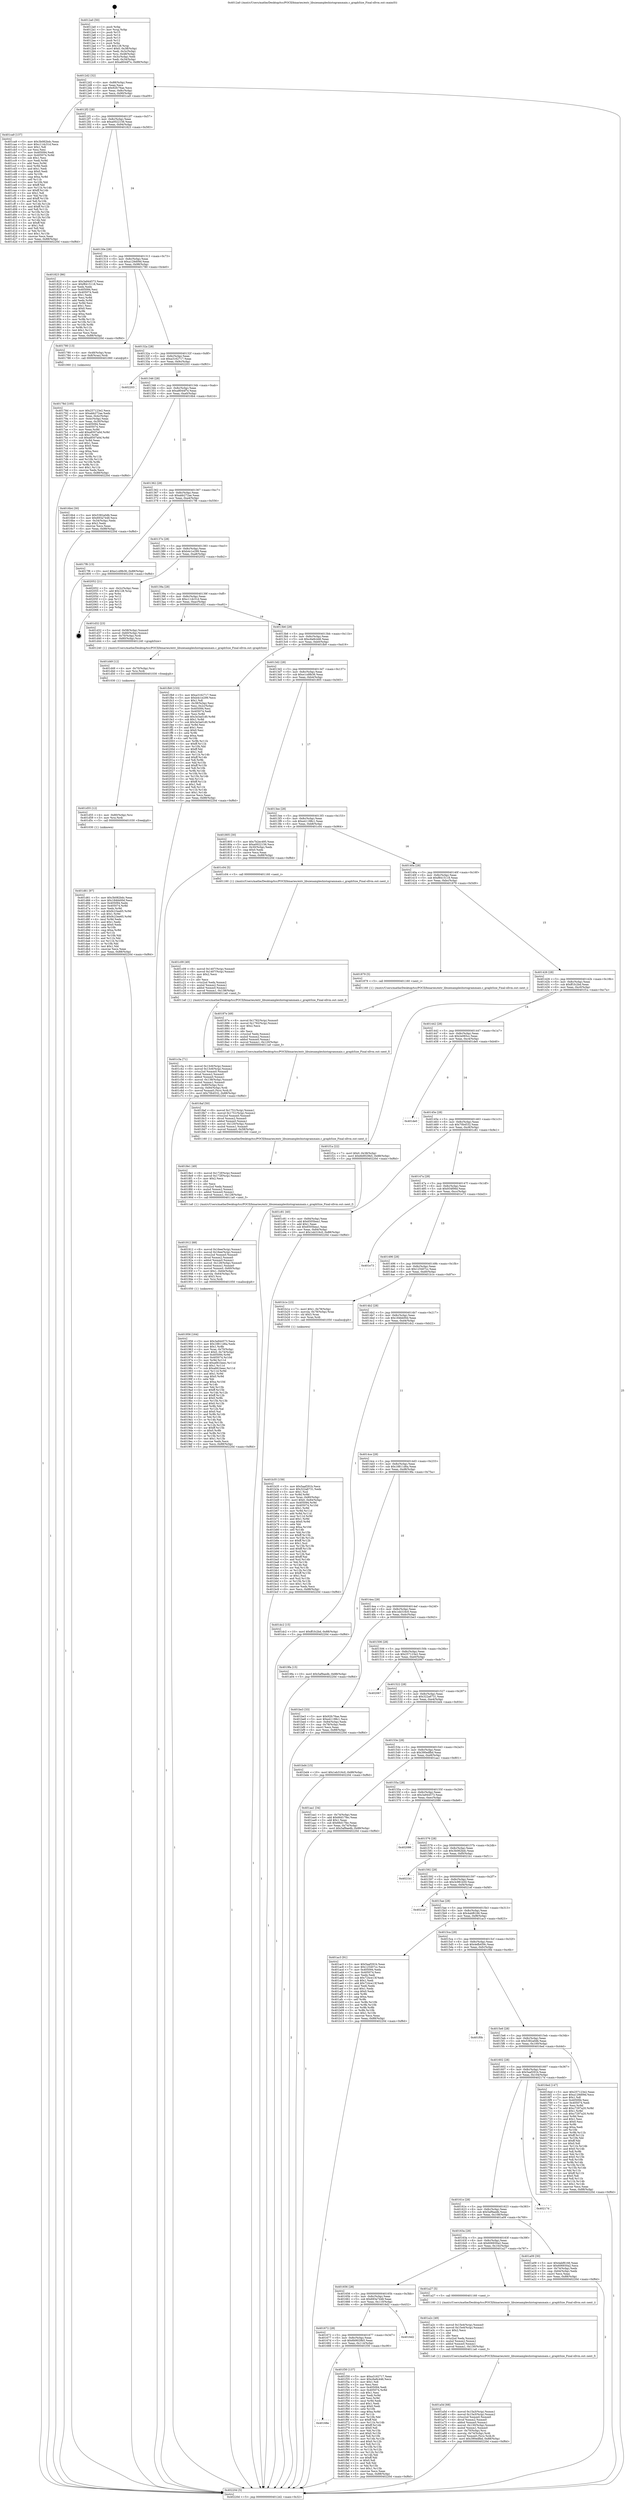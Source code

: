 digraph "0x4012a0" {
  label = "0x4012a0 (/mnt/c/Users/mathe/Desktop/tcc/POCII/binaries/extr_libuiexampleshistogrammain.c_graphSize_Final-ollvm.out::main(0))"
  labelloc = "t"
  node[shape=record]

  Entry [label="",width=0.3,height=0.3,shape=circle,fillcolor=black,style=filled]
  "0x4012d2" [label="{
     0x4012d2 [32]\l
     | [instrs]\l
     &nbsp;&nbsp;0x4012d2 \<+6\>: mov -0x88(%rbp),%eax\l
     &nbsp;&nbsp;0x4012d8 \<+2\>: mov %eax,%ecx\l
     &nbsp;&nbsp;0x4012da \<+6\>: sub $0x92fc76ae,%ecx\l
     &nbsp;&nbsp;0x4012e0 \<+6\>: mov %eax,-0x8c(%rbp)\l
     &nbsp;&nbsp;0x4012e6 \<+6\>: mov %ecx,-0x90(%rbp)\l
     &nbsp;&nbsp;0x4012ec \<+6\>: je 0000000000401ca9 \<main+0xa09\>\l
  }"]
  "0x401ca9" [label="{
     0x401ca9 [137]\l
     | [instrs]\l
     &nbsp;&nbsp;0x401ca9 \<+5\>: mov $0x3b082bdc,%eax\l
     &nbsp;&nbsp;0x401cae \<+5\>: mov $0xc11dc31d,%ecx\l
     &nbsp;&nbsp;0x401cb3 \<+2\>: mov $0x1,%dl\l
     &nbsp;&nbsp;0x401cb5 \<+2\>: xor %esi,%esi\l
     &nbsp;&nbsp;0x401cb7 \<+7\>: mov 0x405094,%edi\l
     &nbsp;&nbsp;0x401cbe \<+8\>: mov 0x405074,%r8d\l
     &nbsp;&nbsp;0x401cc6 \<+3\>: sub $0x1,%esi\l
     &nbsp;&nbsp;0x401cc9 \<+3\>: mov %edi,%r9d\l
     &nbsp;&nbsp;0x401ccc \<+3\>: add %esi,%r9d\l
     &nbsp;&nbsp;0x401ccf \<+4\>: imul %r9d,%edi\l
     &nbsp;&nbsp;0x401cd3 \<+3\>: and $0x1,%edi\l
     &nbsp;&nbsp;0x401cd6 \<+3\>: cmp $0x0,%edi\l
     &nbsp;&nbsp;0x401cd9 \<+4\>: sete %r10b\l
     &nbsp;&nbsp;0x401cdd \<+4\>: cmp $0xa,%r8d\l
     &nbsp;&nbsp;0x401ce1 \<+4\>: setl %r11b\l
     &nbsp;&nbsp;0x401ce5 \<+3\>: mov %r10b,%bl\l
     &nbsp;&nbsp;0x401ce8 \<+3\>: xor $0xff,%bl\l
     &nbsp;&nbsp;0x401ceb \<+3\>: mov %r11b,%r14b\l
     &nbsp;&nbsp;0x401cee \<+4\>: xor $0xff,%r14b\l
     &nbsp;&nbsp;0x401cf2 \<+3\>: xor $0x1,%dl\l
     &nbsp;&nbsp;0x401cf5 \<+3\>: mov %bl,%r15b\l
     &nbsp;&nbsp;0x401cf8 \<+4\>: and $0xff,%r15b\l
     &nbsp;&nbsp;0x401cfc \<+3\>: and %dl,%r10b\l
     &nbsp;&nbsp;0x401cff \<+3\>: mov %r14b,%r12b\l
     &nbsp;&nbsp;0x401d02 \<+4\>: and $0xff,%r12b\l
     &nbsp;&nbsp;0x401d06 \<+3\>: and %dl,%r11b\l
     &nbsp;&nbsp;0x401d09 \<+3\>: or %r10b,%r15b\l
     &nbsp;&nbsp;0x401d0c \<+3\>: or %r11b,%r12b\l
     &nbsp;&nbsp;0x401d0f \<+3\>: xor %r12b,%r15b\l
     &nbsp;&nbsp;0x401d12 \<+3\>: or %r14b,%bl\l
     &nbsp;&nbsp;0x401d15 \<+3\>: xor $0xff,%bl\l
     &nbsp;&nbsp;0x401d18 \<+3\>: or $0x1,%dl\l
     &nbsp;&nbsp;0x401d1b \<+2\>: and %dl,%bl\l
     &nbsp;&nbsp;0x401d1d \<+3\>: or %bl,%r15b\l
     &nbsp;&nbsp;0x401d20 \<+4\>: test $0x1,%r15b\l
     &nbsp;&nbsp;0x401d24 \<+3\>: cmovne %ecx,%eax\l
     &nbsp;&nbsp;0x401d27 \<+6\>: mov %eax,-0x88(%rbp)\l
     &nbsp;&nbsp;0x401d2d \<+5\>: jmp 000000000040220d \<main+0xf6d\>\l
  }"]
  "0x4012f2" [label="{
     0x4012f2 [28]\l
     | [instrs]\l
     &nbsp;&nbsp;0x4012f2 \<+5\>: jmp 00000000004012f7 \<main+0x57\>\l
     &nbsp;&nbsp;0x4012f7 \<+6\>: mov -0x8c(%rbp),%eax\l
     &nbsp;&nbsp;0x4012fd \<+5\>: sub $0xa0022156,%eax\l
     &nbsp;&nbsp;0x401302 \<+6\>: mov %eax,-0x94(%rbp)\l
     &nbsp;&nbsp;0x401308 \<+6\>: je 0000000000401823 \<main+0x583\>\l
  }"]
  Exit [label="",width=0.3,height=0.3,shape=circle,fillcolor=black,style=filled,peripheries=2]
  "0x401823" [label="{
     0x401823 [86]\l
     | [instrs]\l
     &nbsp;&nbsp;0x401823 \<+5\>: mov $0x3a944573,%eax\l
     &nbsp;&nbsp;0x401828 \<+5\>: mov $0xf8415118,%ecx\l
     &nbsp;&nbsp;0x40182d \<+2\>: xor %edx,%edx\l
     &nbsp;&nbsp;0x40182f \<+7\>: mov 0x405094,%esi\l
     &nbsp;&nbsp;0x401836 \<+7\>: mov 0x405074,%edi\l
     &nbsp;&nbsp;0x40183d \<+3\>: sub $0x1,%edx\l
     &nbsp;&nbsp;0x401840 \<+3\>: mov %esi,%r8d\l
     &nbsp;&nbsp;0x401843 \<+3\>: add %edx,%r8d\l
     &nbsp;&nbsp;0x401846 \<+4\>: imul %r8d,%esi\l
     &nbsp;&nbsp;0x40184a \<+3\>: and $0x1,%esi\l
     &nbsp;&nbsp;0x40184d \<+3\>: cmp $0x0,%esi\l
     &nbsp;&nbsp;0x401850 \<+4\>: sete %r9b\l
     &nbsp;&nbsp;0x401854 \<+3\>: cmp $0xa,%edi\l
     &nbsp;&nbsp;0x401857 \<+4\>: setl %r10b\l
     &nbsp;&nbsp;0x40185b \<+3\>: mov %r9b,%r11b\l
     &nbsp;&nbsp;0x40185e \<+3\>: and %r10b,%r11b\l
     &nbsp;&nbsp;0x401861 \<+3\>: xor %r10b,%r9b\l
     &nbsp;&nbsp;0x401864 \<+3\>: or %r9b,%r11b\l
     &nbsp;&nbsp;0x401867 \<+4\>: test $0x1,%r11b\l
     &nbsp;&nbsp;0x40186b \<+3\>: cmovne %ecx,%eax\l
     &nbsp;&nbsp;0x40186e \<+6\>: mov %eax,-0x88(%rbp)\l
     &nbsp;&nbsp;0x401874 \<+5\>: jmp 000000000040220d \<main+0xf6d\>\l
  }"]
  "0x40130e" [label="{
     0x40130e [28]\l
     | [instrs]\l
     &nbsp;&nbsp;0x40130e \<+5\>: jmp 0000000000401313 \<main+0x73\>\l
     &nbsp;&nbsp;0x401313 \<+6\>: mov -0x8c(%rbp),%eax\l
     &nbsp;&nbsp;0x401319 \<+5\>: sub $0xa129d09d,%eax\l
     &nbsp;&nbsp;0x40131e \<+6\>: mov %eax,-0x98(%rbp)\l
     &nbsp;&nbsp;0x401324 \<+6\>: je 0000000000401780 \<main+0x4e0\>\l
  }"]
  "0x40168e" [label="{
     0x40168e\l
  }", style=dashed]
  "0x401780" [label="{
     0x401780 [13]\l
     | [instrs]\l
     &nbsp;&nbsp;0x401780 \<+4\>: mov -0x48(%rbp),%rax\l
     &nbsp;&nbsp;0x401784 \<+4\>: mov 0x8(%rax),%rdi\l
     &nbsp;&nbsp;0x401788 \<+5\>: call 0000000000401060 \<atoi@plt\>\l
     | [calls]\l
     &nbsp;&nbsp;0x401060 \{1\} (unknown)\l
  }"]
  "0x40132a" [label="{
     0x40132a [28]\l
     | [instrs]\l
     &nbsp;&nbsp;0x40132a \<+5\>: jmp 000000000040132f \<main+0x8f\>\l
     &nbsp;&nbsp;0x40132f \<+6\>: mov -0x8c(%rbp),%eax\l
     &nbsp;&nbsp;0x401335 \<+5\>: sub $0xa3162717,%eax\l
     &nbsp;&nbsp;0x40133a \<+6\>: mov %eax,-0x9c(%rbp)\l
     &nbsp;&nbsp;0x401340 \<+6\>: je 0000000000402203 \<main+0xf63\>\l
  }"]
  "0x401f30" [label="{
     0x401f30 [137]\l
     | [instrs]\l
     &nbsp;&nbsp;0x401f30 \<+5\>: mov $0xa3162717,%eax\l
     &nbsp;&nbsp;0x401f35 \<+5\>: mov $0xc6a9c446,%ecx\l
     &nbsp;&nbsp;0x401f3a \<+2\>: mov $0x1,%dl\l
     &nbsp;&nbsp;0x401f3c \<+2\>: xor %esi,%esi\l
     &nbsp;&nbsp;0x401f3e \<+7\>: mov 0x405094,%edi\l
     &nbsp;&nbsp;0x401f45 \<+8\>: mov 0x405074,%r8d\l
     &nbsp;&nbsp;0x401f4d \<+3\>: sub $0x1,%esi\l
     &nbsp;&nbsp;0x401f50 \<+3\>: mov %edi,%r9d\l
     &nbsp;&nbsp;0x401f53 \<+3\>: add %esi,%r9d\l
     &nbsp;&nbsp;0x401f56 \<+4\>: imul %r9d,%edi\l
     &nbsp;&nbsp;0x401f5a \<+3\>: and $0x1,%edi\l
     &nbsp;&nbsp;0x401f5d \<+3\>: cmp $0x0,%edi\l
     &nbsp;&nbsp;0x401f60 \<+4\>: sete %r10b\l
     &nbsp;&nbsp;0x401f64 \<+4\>: cmp $0xa,%r8d\l
     &nbsp;&nbsp;0x401f68 \<+4\>: setl %r11b\l
     &nbsp;&nbsp;0x401f6c \<+3\>: mov %r10b,%bl\l
     &nbsp;&nbsp;0x401f6f \<+3\>: xor $0xff,%bl\l
     &nbsp;&nbsp;0x401f72 \<+3\>: mov %r11b,%r14b\l
     &nbsp;&nbsp;0x401f75 \<+4\>: xor $0xff,%r14b\l
     &nbsp;&nbsp;0x401f79 \<+3\>: xor $0x0,%dl\l
     &nbsp;&nbsp;0x401f7c \<+3\>: mov %bl,%r15b\l
     &nbsp;&nbsp;0x401f7f \<+4\>: and $0x0,%r15b\l
     &nbsp;&nbsp;0x401f83 \<+3\>: and %dl,%r10b\l
     &nbsp;&nbsp;0x401f86 \<+3\>: mov %r14b,%r12b\l
     &nbsp;&nbsp;0x401f89 \<+4\>: and $0x0,%r12b\l
     &nbsp;&nbsp;0x401f8d \<+3\>: and %dl,%r11b\l
     &nbsp;&nbsp;0x401f90 \<+3\>: or %r10b,%r15b\l
     &nbsp;&nbsp;0x401f93 \<+3\>: or %r11b,%r12b\l
     &nbsp;&nbsp;0x401f96 \<+3\>: xor %r12b,%r15b\l
     &nbsp;&nbsp;0x401f99 \<+3\>: or %r14b,%bl\l
     &nbsp;&nbsp;0x401f9c \<+3\>: xor $0xff,%bl\l
     &nbsp;&nbsp;0x401f9f \<+3\>: or $0x0,%dl\l
     &nbsp;&nbsp;0x401fa2 \<+2\>: and %dl,%bl\l
     &nbsp;&nbsp;0x401fa4 \<+3\>: or %bl,%r15b\l
     &nbsp;&nbsp;0x401fa7 \<+4\>: test $0x1,%r15b\l
     &nbsp;&nbsp;0x401fab \<+3\>: cmovne %ecx,%eax\l
     &nbsp;&nbsp;0x401fae \<+6\>: mov %eax,-0x88(%rbp)\l
     &nbsp;&nbsp;0x401fb4 \<+5\>: jmp 000000000040220d \<main+0xf6d\>\l
  }"]
  "0x402203" [label="{
     0x402203\l
  }", style=dashed]
  "0x401346" [label="{
     0x401346 [28]\l
     | [instrs]\l
     &nbsp;&nbsp;0x401346 \<+5\>: jmp 000000000040134b \<main+0xab\>\l
     &nbsp;&nbsp;0x40134b \<+6\>: mov -0x8c(%rbp),%eax\l
     &nbsp;&nbsp;0x401351 \<+5\>: sub $0xa8044f7e,%eax\l
     &nbsp;&nbsp;0x401356 \<+6\>: mov %eax,-0xa0(%rbp)\l
     &nbsp;&nbsp;0x40135c \<+6\>: je 00000000004016b4 \<main+0x414\>\l
  }"]
  "0x401672" [label="{
     0x401672 [28]\l
     | [instrs]\l
     &nbsp;&nbsp;0x401672 \<+5\>: jmp 0000000000401677 \<main+0x3d7\>\l
     &nbsp;&nbsp;0x401677 \<+6\>: mov -0x8c(%rbp),%eax\l
     &nbsp;&nbsp;0x40167d \<+5\>: sub $0x6b9029b5,%eax\l
     &nbsp;&nbsp;0x401682 \<+6\>: mov %eax,-0x114(%rbp)\l
     &nbsp;&nbsp;0x401688 \<+6\>: je 0000000000401f30 \<main+0xc90\>\l
  }"]
  "0x4016b4" [label="{
     0x4016b4 [30]\l
     | [instrs]\l
     &nbsp;&nbsp;0x4016b4 \<+5\>: mov $0x5382a0db,%eax\l
     &nbsp;&nbsp;0x4016b9 \<+5\>: mov $0x693a7448,%ecx\l
     &nbsp;&nbsp;0x4016be \<+3\>: mov -0x34(%rbp),%edx\l
     &nbsp;&nbsp;0x4016c1 \<+3\>: cmp $0x2,%edx\l
     &nbsp;&nbsp;0x4016c4 \<+3\>: cmovne %ecx,%eax\l
     &nbsp;&nbsp;0x4016c7 \<+6\>: mov %eax,-0x88(%rbp)\l
     &nbsp;&nbsp;0x4016cd \<+5\>: jmp 000000000040220d \<main+0xf6d\>\l
  }"]
  "0x401362" [label="{
     0x401362 [28]\l
     | [instrs]\l
     &nbsp;&nbsp;0x401362 \<+5\>: jmp 0000000000401367 \<main+0xc7\>\l
     &nbsp;&nbsp;0x401367 \<+6\>: mov -0x8c(%rbp),%eax\l
     &nbsp;&nbsp;0x40136d \<+5\>: sub $0xabb272ae,%eax\l
     &nbsp;&nbsp;0x401372 \<+6\>: mov %eax,-0xa4(%rbp)\l
     &nbsp;&nbsp;0x401378 \<+6\>: je 00000000004017f6 \<main+0x556\>\l
  }"]
  "0x40220d" [label="{
     0x40220d [5]\l
     | [instrs]\l
     &nbsp;&nbsp;0x40220d \<+5\>: jmp 00000000004012d2 \<main+0x32\>\l
  }"]
  "0x4012a0" [label="{
     0x4012a0 [50]\l
     | [instrs]\l
     &nbsp;&nbsp;0x4012a0 \<+1\>: push %rbp\l
     &nbsp;&nbsp;0x4012a1 \<+3\>: mov %rsp,%rbp\l
     &nbsp;&nbsp;0x4012a4 \<+2\>: push %r15\l
     &nbsp;&nbsp;0x4012a6 \<+2\>: push %r14\l
     &nbsp;&nbsp;0x4012a8 \<+2\>: push %r13\l
     &nbsp;&nbsp;0x4012aa \<+2\>: push %r12\l
     &nbsp;&nbsp;0x4012ac \<+1\>: push %rbx\l
     &nbsp;&nbsp;0x4012ad \<+7\>: sub $0x128,%rsp\l
     &nbsp;&nbsp;0x4012b4 \<+7\>: movl $0x0,-0x38(%rbp)\l
     &nbsp;&nbsp;0x4012bb \<+3\>: mov %edi,-0x3c(%rbp)\l
     &nbsp;&nbsp;0x4012be \<+4\>: mov %rsi,-0x48(%rbp)\l
     &nbsp;&nbsp;0x4012c2 \<+3\>: mov -0x3c(%rbp),%edi\l
     &nbsp;&nbsp;0x4012c5 \<+3\>: mov %edi,-0x34(%rbp)\l
     &nbsp;&nbsp;0x4012c8 \<+10\>: movl $0xa8044f7e,-0x88(%rbp)\l
  }"]
  "0x4016d2" [label="{
     0x4016d2\l
  }", style=dashed]
  "0x4017f6" [label="{
     0x4017f6 [15]\l
     | [instrs]\l
     &nbsp;&nbsp;0x4017f6 \<+10\>: movl $0xe1cd9b36,-0x88(%rbp)\l
     &nbsp;&nbsp;0x401800 \<+5\>: jmp 000000000040220d \<main+0xf6d\>\l
  }"]
  "0x40137e" [label="{
     0x40137e [28]\l
     | [instrs]\l
     &nbsp;&nbsp;0x40137e \<+5\>: jmp 0000000000401383 \<main+0xe3\>\l
     &nbsp;&nbsp;0x401383 \<+6\>: mov -0x8c(%rbp),%eax\l
     &nbsp;&nbsp;0x401389 \<+5\>: sub $0xb4c1e299,%eax\l
     &nbsp;&nbsp;0x40138e \<+6\>: mov %eax,-0xa8(%rbp)\l
     &nbsp;&nbsp;0x401394 \<+6\>: je 0000000000402052 \<main+0xdb2\>\l
  }"]
  "0x401d61" [label="{
     0x401d61 [97]\l
     | [instrs]\l
     &nbsp;&nbsp;0x401d61 \<+5\>: mov $0x3b082bdc,%eax\l
     &nbsp;&nbsp;0x401d66 \<+5\>: mov $0x184bb00d,%ecx\l
     &nbsp;&nbsp;0x401d6b \<+7\>: mov 0x405094,%edx\l
     &nbsp;&nbsp;0x401d72 \<+8\>: mov 0x405074,%r8d\l
     &nbsp;&nbsp;0x401d7a \<+3\>: mov %edx,%r9d\l
     &nbsp;&nbsp;0x401d7d \<+7\>: sub $0x9c23ee65,%r9d\l
     &nbsp;&nbsp;0x401d84 \<+4\>: sub $0x1,%r9d\l
     &nbsp;&nbsp;0x401d88 \<+7\>: add $0x9c23ee65,%r9d\l
     &nbsp;&nbsp;0x401d8f \<+4\>: imul %r9d,%edx\l
     &nbsp;&nbsp;0x401d93 \<+3\>: and $0x1,%edx\l
     &nbsp;&nbsp;0x401d96 \<+3\>: cmp $0x0,%edx\l
     &nbsp;&nbsp;0x401d99 \<+4\>: sete %r10b\l
     &nbsp;&nbsp;0x401d9d \<+4\>: cmp $0xa,%r8d\l
     &nbsp;&nbsp;0x401da1 \<+4\>: setl %r11b\l
     &nbsp;&nbsp;0x401da5 \<+3\>: mov %r10b,%bl\l
     &nbsp;&nbsp;0x401da8 \<+3\>: and %r11b,%bl\l
     &nbsp;&nbsp;0x401dab \<+3\>: xor %r11b,%r10b\l
     &nbsp;&nbsp;0x401dae \<+3\>: or %r10b,%bl\l
     &nbsp;&nbsp;0x401db1 \<+3\>: test $0x1,%bl\l
     &nbsp;&nbsp;0x401db4 \<+3\>: cmovne %ecx,%eax\l
     &nbsp;&nbsp;0x401db7 \<+6\>: mov %eax,-0x88(%rbp)\l
     &nbsp;&nbsp;0x401dbd \<+5\>: jmp 000000000040220d \<main+0xf6d\>\l
  }"]
  "0x402052" [label="{
     0x402052 [21]\l
     | [instrs]\l
     &nbsp;&nbsp;0x402052 \<+3\>: mov -0x2c(%rbp),%eax\l
     &nbsp;&nbsp;0x402055 \<+7\>: add $0x128,%rsp\l
     &nbsp;&nbsp;0x40205c \<+1\>: pop %rbx\l
     &nbsp;&nbsp;0x40205d \<+2\>: pop %r12\l
     &nbsp;&nbsp;0x40205f \<+2\>: pop %r13\l
     &nbsp;&nbsp;0x402061 \<+2\>: pop %r14\l
     &nbsp;&nbsp;0x402063 \<+2\>: pop %r15\l
     &nbsp;&nbsp;0x402065 \<+1\>: pop %rbp\l
     &nbsp;&nbsp;0x402066 \<+1\>: ret\l
  }"]
  "0x40139a" [label="{
     0x40139a [28]\l
     | [instrs]\l
     &nbsp;&nbsp;0x40139a \<+5\>: jmp 000000000040139f \<main+0xff\>\l
     &nbsp;&nbsp;0x40139f \<+6\>: mov -0x8c(%rbp),%eax\l
     &nbsp;&nbsp;0x4013a5 \<+5\>: sub $0xc11dc31d,%eax\l
     &nbsp;&nbsp;0x4013aa \<+6\>: mov %eax,-0xac(%rbp)\l
     &nbsp;&nbsp;0x4013b0 \<+6\>: je 0000000000401d32 \<main+0xa92\>\l
  }"]
  "0x401d55" [label="{
     0x401d55 [12]\l
     | [instrs]\l
     &nbsp;&nbsp;0x401d55 \<+4\>: mov -0x80(%rbp),%rsi\l
     &nbsp;&nbsp;0x401d59 \<+3\>: mov %rsi,%rdi\l
     &nbsp;&nbsp;0x401d5c \<+5\>: call 0000000000401030 \<free@plt\>\l
     | [calls]\l
     &nbsp;&nbsp;0x401030 \{1\} (unknown)\l
  }"]
  "0x401d32" [label="{
     0x401d32 [23]\l
     | [instrs]\l
     &nbsp;&nbsp;0x401d32 \<+5\>: movsd -0x58(%rbp),%xmm0\l
     &nbsp;&nbsp;0x401d37 \<+5\>: movsd -0x60(%rbp),%xmm1\l
     &nbsp;&nbsp;0x401d3c \<+4\>: mov -0x70(%rbp),%rdi\l
     &nbsp;&nbsp;0x401d40 \<+4\>: mov -0x80(%rbp),%rsi\l
     &nbsp;&nbsp;0x401d44 \<+5\>: call 0000000000401240 \<graphSize\>\l
     | [calls]\l
     &nbsp;&nbsp;0x401240 \{1\} (/mnt/c/Users/mathe/Desktop/tcc/POCII/binaries/extr_libuiexampleshistogrammain.c_graphSize_Final-ollvm.out::graphSize)\l
  }"]
  "0x4013b6" [label="{
     0x4013b6 [28]\l
     | [instrs]\l
     &nbsp;&nbsp;0x4013b6 \<+5\>: jmp 00000000004013bb \<main+0x11b\>\l
     &nbsp;&nbsp;0x4013bb \<+6\>: mov -0x8c(%rbp),%eax\l
     &nbsp;&nbsp;0x4013c1 \<+5\>: sub $0xc6a9c446,%eax\l
     &nbsp;&nbsp;0x4013c6 \<+6\>: mov %eax,-0xb0(%rbp)\l
     &nbsp;&nbsp;0x4013cc \<+6\>: je 0000000000401fb9 \<main+0xd19\>\l
  }"]
  "0x401d49" [label="{
     0x401d49 [12]\l
     | [instrs]\l
     &nbsp;&nbsp;0x401d49 \<+4\>: mov -0x70(%rbp),%rsi\l
     &nbsp;&nbsp;0x401d4d \<+3\>: mov %rsi,%rdi\l
     &nbsp;&nbsp;0x401d50 \<+5\>: call 0000000000401030 \<free@plt\>\l
     | [calls]\l
     &nbsp;&nbsp;0x401030 \{1\} (unknown)\l
  }"]
  "0x401fb9" [label="{
     0x401fb9 [153]\l
     | [instrs]\l
     &nbsp;&nbsp;0x401fb9 \<+5\>: mov $0xa3162717,%eax\l
     &nbsp;&nbsp;0x401fbe \<+5\>: mov $0xb4c1e299,%ecx\l
     &nbsp;&nbsp;0x401fc3 \<+2\>: mov $0x1,%dl\l
     &nbsp;&nbsp;0x401fc5 \<+3\>: mov -0x38(%rbp),%esi\l
     &nbsp;&nbsp;0x401fc8 \<+3\>: mov %esi,-0x2c(%rbp)\l
     &nbsp;&nbsp;0x401fcb \<+7\>: mov 0x405094,%esi\l
     &nbsp;&nbsp;0x401fd2 \<+7\>: mov 0x405074,%edi\l
     &nbsp;&nbsp;0x401fd9 \<+3\>: mov %esi,%r8d\l
     &nbsp;&nbsp;0x401fdc \<+7\>: add $0x3e3ad1d0,%r8d\l
     &nbsp;&nbsp;0x401fe3 \<+4\>: sub $0x1,%r8d\l
     &nbsp;&nbsp;0x401fe7 \<+7\>: sub $0x3e3ad1d0,%r8d\l
     &nbsp;&nbsp;0x401fee \<+4\>: imul %r8d,%esi\l
     &nbsp;&nbsp;0x401ff2 \<+3\>: and $0x1,%esi\l
     &nbsp;&nbsp;0x401ff5 \<+3\>: cmp $0x0,%esi\l
     &nbsp;&nbsp;0x401ff8 \<+4\>: sete %r9b\l
     &nbsp;&nbsp;0x401ffc \<+3\>: cmp $0xa,%edi\l
     &nbsp;&nbsp;0x401fff \<+4\>: setl %r10b\l
     &nbsp;&nbsp;0x402003 \<+3\>: mov %r9b,%r11b\l
     &nbsp;&nbsp;0x402006 \<+4\>: xor $0xff,%r11b\l
     &nbsp;&nbsp;0x40200a \<+3\>: mov %r10b,%bl\l
     &nbsp;&nbsp;0x40200d \<+3\>: xor $0xff,%bl\l
     &nbsp;&nbsp;0x402010 \<+3\>: xor $0x1,%dl\l
     &nbsp;&nbsp;0x402013 \<+3\>: mov %r11b,%r14b\l
     &nbsp;&nbsp;0x402016 \<+4\>: and $0xff,%r14b\l
     &nbsp;&nbsp;0x40201a \<+3\>: and %dl,%r9b\l
     &nbsp;&nbsp;0x40201d \<+3\>: mov %bl,%r15b\l
     &nbsp;&nbsp;0x402020 \<+4\>: and $0xff,%r15b\l
     &nbsp;&nbsp;0x402024 \<+3\>: and %dl,%r10b\l
     &nbsp;&nbsp;0x402027 \<+3\>: or %r9b,%r14b\l
     &nbsp;&nbsp;0x40202a \<+3\>: or %r10b,%r15b\l
     &nbsp;&nbsp;0x40202d \<+3\>: xor %r15b,%r14b\l
     &nbsp;&nbsp;0x402030 \<+3\>: or %bl,%r11b\l
     &nbsp;&nbsp;0x402033 \<+4\>: xor $0xff,%r11b\l
     &nbsp;&nbsp;0x402037 \<+3\>: or $0x1,%dl\l
     &nbsp;&nbsp;0x40203a \<+3\>: and %dl,%r11b\l
     &nbsp;&nbsp;0x40203d \<+3\>: or %r11b,%r14b\l
     &nbsp;&nbsp;0x402040 \<+4\>: test $0x1,%r14b\l
     &nbsp;&nbsp;0x402044 \<+3\>: cmovne %ecx,%eax\l
     &nbsp;&nbsp;0x402047 \<+6\>: mov %eax,-0x88(%rbp)\l
     &nbsp;&nbsp;0x40204d \<+5\>: jmp 000000000040220d \<main+0xf6d\>\l
  }"]
  "0x4013d2" [label="{
     0x4013d2 [28]\l
     | [instrs]\l
     &nbsp;&nbsp;0x4013d2 \<+5\>: jmp 00000000004013d7 \<main+0x137\>\l
     &nbsp;&nbsp;0x4013d7 \<+6\>: mov -0x8c(%rbp),%eax\l
     &nbsp;&nbsp;0x4013dd \<+5\>: sub $0xe1cd9b36,%eax\l
     &nbsp;&nbsp;0x4013e2 \<+6\>: mov %eax,-0xb4(%rbp)\l
     &nbsp;&nbsp;0x4013e8 \<+6\>: je 0000000000401805 \<main+0x565\>\l
  }"]
  "0x401c3a" [label="{
     0x401c3a [71]\l
     | [instrs]\l
     &nbsp;&nbsp;0x401c3a \<+8\>: movsd 0x13c6(%rip),%xmm1\l
     &nbsp;&nbsp;0x401c42 \<+8\>: movsd 0x13c6(%rip),%xmm2\l
     &nbsp;&nbsp;0x401c4a \<+4\>: cvtss2sd %xmm0,%xmm0\l
     &nbsp;&nbsp;0x401c4e \<+4\>: divsd %xmm2,%xmm0\l
     &nbsp;&nbsp;0x401c52 \<+4\>: addsd %xmm0,%xmm1\l
     &nbsp;&nbsp;0x401c56 \<+8\>: movsd -0x138(%rbp),%xmm0\l
     &nbsp;&nbsp;0x401c5e \<+4\>: mulsd %xmm1,%xmm0\l
     &nbsp;&nbsp;0x401c62 \<+4\>: mov -0x80(%rbp),%rsi\l
     &nbsp;&nbsp;0x401c66 \<+7\>: movslq -0x84(%rbp),%rdi\l
     &nbsp;&nbsp;0x401c6d \<+5\>: movsd %xmm0,(%rsi,%rdi,8)\l
     &nbsp;&nbsp;0x401c72 \<+10\>: movl $0x70b4532,-0x88(%rbp)\l
     &nbsp;&nbsp;0x401c7c \<+5\>: jmp 000000000040220d \<main+0xf6d\>\l
  }"]
  "0x401805" [label="{
     0x401805 [30]\l
     | [instrs]\l
     &nbsp;&nbsp;0x401805 \<+5\>: mov $0x7b2ec495,%eax\l
     &nbsp;&nbsp;0x40180a \<+5\>: mov $0xa0022156,%ecx\l
     &nbsp;&nbsp;0x40180f \<+3\>: mov -0x30(%rbp),%edx\l
     &nbsp;&nbsp;0x401812 \<+3\>: cmp $0x0,%edx\l
     &nbsp;&nbsp;0x401815 \<+3\>: cmove %ecx,%eax\l
     &nbsp;&nbsp;0x401818 \<+6\>: mov %eax,-0x88(%rbp)\l
     &nbsp;&nbsp;0x40181e \<+5\>: jmp 000000000040220d \<main+0xf6d\>\l
  }"]
  "0x4013ee" [label="{
     0x4013ee [28]\l
     | [instrs]\l
     &nbsp;&nbsp;0x4013ee \<+5\>: jmp 00000000004013f3 \<main+0x153\>\l
     &nbsp;&nbsp;0x4013f3 \<+6\>: mov -0x8c(%rbp),%eax\l
     &nbsp;&nbsp;0x4013f9 \<+5\>: sub $0xe41198c1,%eax\l
     &nbsp;&nbsp;0x4013fe \<+6\>: mov %eax,-0xb8(%rbp)\l
     &nbsp;&nbsp;0x401404 \<+6\>: je 0000000000401c04 \<main+0x964\>\l
  }"]
  "0x401c09" [label="{
     0x401c09 [49]\l
     | [instrs]\l
     &nbsp;&nbsp;0x401c09 \<+8\>: movsd 0x1407(%rip),%xmm0\l
     &nbsp;&nbsp;0x401c11 \<+8\>: movsd 0x1407(%rip),%xmm1\l
     &nbsp;&nbsp;0x401c19 \<+5\>: mov $0x2,%ecx\l
     &nbsp;&nbsp;0x401c1e \<+1\>: cltd\l
     &nbsp;&nbsp;0x401c1f \<+2\>: idiv %ecx\l
     &nbsp;&nbsp;0x401c21 \<+4\>: cvtsi2sd %edx,%xmm2\l
     &nbsp;&nbsp;0x401c25 \<+4\>: mulsd %xmm2,%xmm1\l
     &nbsp;&nbsp;0x401c29 \<+4\>: addsd %xmm0,%xmm1\l
     &nbsp;&nbsp;0x401c2d \<+8\>: movsd %xmm1,-0x138(%rbp)\l
     &nbsp;&nbsp;0x401c35 \<+5\>: call 00000000004011a0 \<next_f\>\l
     | [calls]\l
     &nbsp;&nbsp;0x4011a0 \{1\} (/mnt/c/Users/mathe/Desktop/tcc/POCII/binaries/extr_libuiexampleshistogrammain.c_graphSize_Final-ollvm.out::next_f)\l
  }"]
  "0x401c04" [label="{
     0x401c04 [5]\l
     | [instrs]\l
     &nbsp;&nbsp;0x401c04 \<+5\>: call 0000000000401160 \<next_i\>\l
     | [calls]\l
     &nbsp;&nbsp;0x401160 \{1\} (/mnt/c/Users/mathe/Desktop/tcc/POCII/binaries/extr_libuiexampleshistogrammain.c_graphSize_Final-ollvm.out::next_i)\l
  }"]
  "0x40140a" [label="{
     0x40140a [28]\l
     | [instrs]\l
     &nbsp;&nbsp;0x40140a \<+5\>: jmp 000000000040140f \<main+0x16f\>\l
     &nbsp;&nbsp;0x40140f \<+6\>: mov -0x8c(%rbp),%eax\l
     &nbsp;&nbsp;0x401415 \<+5\>: sub $0xf8415118,%eax\l
     &nbsp;&nbsp;0x40141a \<+6\>: mov %eax,-0xbc(%rbp)\l
     &nbsp;&nbsp;0x401420 \<+6\>: je 0000000000401879 \<main+0x5d9\>\l
  }"]
  "0x401b35" [label="{
     0x401b35 [159]\l
     | [instrs]\l
     &nbsp;&nbsp;0x401b35 \<+5\>: mov $0x5aaf291b,%ecx\l
     &nbsp;&nbsp;0x401b3a \<+5\>: mov $0x322a6731,%edx\l
     &nbsp;&nbsp;0x401b3f \<+3\>: mov $0x1,%sil\l
     &nbsp;&nbsp;0x401b42 \<+3\>: xor %r8d,%r8d\l
     &nbsp;&nbsp;0x401b45 \<+4\>: mov %rax,-0x80(%rbp)\l
     &nbsp;&nbsp;0x401b49 \<+10\>: movl $0x0,-0x84(%rbp)\l
     &nbsp;&nbsp;0x401b53 \<+8\>: mov 0x405094,%r9d\l
     &nbsp;&nbsp;0x401b5b \<+8\>: mov 0x405074,%r10d\l
     &nbsp;&nbsp;0x401b63 \<+4\>: sub $0x1,%r8d\l
     &nbsp;&nbsp;0x401b67 \<+3\>: mov %r9d,%r11d\l
     &nbsp;&nbsp;0x401b6a \<+3\>: add %r8d,%r11d\l
     &nbsp;&nbsp;0x401b6d \<+4\>: imul %r11d,%r9d\l
     &nbsp;&nbsp;0x401b71 \<+4\>: and $0x1,%r9d\l
     &nbsp;&nbsp;0x401b75 \<+4\>: cmp $0x0,%r9d\l
     &nbsp;&nbsp;0x401b79 \<+3\>: sete %bl\l
     &nbsp;&nbsp;0x401b7c \<+4\>: cmp $0xa,%r10d\l
     &nbsp;&nbsp;0x401b80 \<+4\>: setl %r14b\l
     &nbsp;&nbsp;0x401b84 \<+3\>: mov %bl,%r15b\l
     &nbsp;&nbsp;0x401b87 \<+4\>: xor $0xff,%r15b\l
     &nbsp;&nbsp;0x401b8b \<+3\>: mov %r14b,%r12b\l
     &nbsp;&nbsp;0x401b8e \<+4\>: xor $0xff,%r12b\l
     &nbsp;&nbsp;0x401b92 \<+4\>: xor $0x1,%sil\l
     &nbsp;&nbsp;0x401b96 \<+3\>: mov %r15b,%r13b\l
     &nbsp;&nbsp;0x401b99 \<+4\>: and $0xff,%r13b\l
     &nbsp;&nbsp;0x401b9d \<+3\>: and %sil,%bl\l
     &nbsp;&nbsp;0x401ba0 \<+3\>: mov %r12b,%al\l
     &nbsp;&nbsp;0x401ba3 \<+2\>: and $0xff,%al\l
     &nbsp;&nbsp;0x401ba5 \<+3\>: and %sil,%r14b\l
     &nbsp;&nbsp;0x401ba8 \<+3\>: or %bl,%r13b\l
     &nbsp;&nbsp;0x401bab \<+3\>: or %r14b,%al\l
     &nbsp;&nbsp;0x401bae \<+3\>: xor %al,%r13b\l
     &nbsp;&nbsp;0x401bb1 \<+3\>: or %r12b,%r15b\l
     &nbsp;&nbsp;0x401bb4 \<+4\>: xor $0xff,%r15b\l
     &nbsp;&nbsp;0x401bb8 \<+4\>: or $0x1,%sil\l
     &nbsp;&nbsp;0x401bbc \<+3\>: and %sil,%r15b\l
     &nbsp;&nbsp;0x401bbf \<+3\>: or %r15b,%r13b\l
     &nbsp;&nbsp;0x401bc2 \<+4\>: test $0x1,%r13b\l
     &nbsp;&nbsp;0x401bc6 \<+3\>: cmovne %edx,%ecx\l
     &nbsp;&nbsp;0x401bc9 \<+6\>: mov %ecx,-0x88(%rbp)\l
     &nbsp;&nbsp;0x401bcf \<+5\>: jmp 000000000040220d \<main+0xf6d\>\l
  }"]
  "0x401879" [label="{
     0x401879 [5]\l
     | [instrs]\l
     &nbsp;&nbsp;0x401879 \<+5\>: call 0000000000401160 \<next_i\>\l
     | [calls]\l
     &nbsp;&nbsp;0x401160 \{1\} (/mnt/c/Users/mathe/Desktop/tcc/POCII/binaries/extr_libuiexampleshistogrammain.c_graphSize_Final-ollvm.out::next_i)\l
  }"]
  "0x401426" [label="{
     0x401426 [28]\l
     | [instrs]\l
     &nbsp;&nbsp;0x401426 \<+5\>: jmp 000000000040142b \<main+0x18b\>\l
     &nbsp;&nbsp;0x40142b \<+6\>: mov -0x8c(%rbp),%eax\l
     &nbsp;&nbsp;0x401431 \<+5\>: sub $0xff1fc2bd,%eax\l
     &nbsp;&nbsp;0x401436 \<+6\>: mov %eax,-0xc0(%rbp)\l
     &nbsp;&nbsp;0x40143c \<+6\>: je 0000000000401f1a \<main+0xc7a\>\l
  }"]
  "0x401a5d" [label="{
     0x401a5d [68]\l
     | [instrs]\l
     &nbsp;&nbsp;0x401a5d \<+8\>: movsd 0x15a3(%rip),%xmm1\l
     &nbsp;&nbsp;0x401a65 \<+8\>: movsd 0x15a3(%rip),%xmm2\l
     &nbsp;&nbsp;0x401a6d \<+4\>: cvtss2sd %xmm0,%xmm0\l
     &nbsp;&nbsp;0x401a71 \<+4\>: divsd %xmm2,%xmm0\l
     &nbsp;&nbsp;0x401a75 \<+4\>: addsd %xmm0,%xmm1\l
     &nbsp;&nbsp;0x401a79 \<+8\>: movsd -0x130(%rbp),%xmm0\l
     &nbsp;&nbsp;0x401a81 \<+4\>: mulsd %xmm1,%xmm0\l
     &nbsp;&nbsp;0x401a85 \<+4\>: mov -0x70(%rbp),%rsi\l
     &nbsp;&nbsp;0x401a89 \<+4\>: movslq -0x74(%rbp),%rdi\l
     &nbsp;&nbsp;0x401a8d \<+5\>: movsd %xmm0,(%rsi,%rdi,8)\l
     &nbsp;&nbsp;0x401a92 \<+10\>: movl $0x390edfbd,-0x88(%rbp)\l
     &nbsp;&nbsp;0x401a9c \<+5\>: jmp 000000000040220d \<main+0xf6d\>\l
  }"]
  "0x401f1a" [label="{
     0x401f1a [22]\l
     | [instrs]\l
     &nbsp;&nbsp;0x401f1a \<+7\>: movl $0x0,-0x38(%rbp)\l
     &nbsp;&nbsp;0x401f21 \<+10\>: movl $0x6b9029b5,-0x88(%rbp)\l
     &nbsp;&nbsp;0x401f2b \<+5\>: jmp 000000000040220d \<main+0xf6d\>\l
  }"]
  "0x401442" [label="{
     0x401442 [28]\l
     | [instrs]\l
     &nbsp;&nbsp;0x401442 \<+5\>: jmp 0000000000401447 \<main+0x1a7\>\l
     &nbsp;&nbsp;0x401447 \<+6\>: mov -0x8c(%rbp),%eax\l
     &nbsp;&nbsp;0x40144d \<+5\>: sub $0x2e065cc,%eax\l
     &nbsp;&nbsp;0x401452 \<+6\>: mov %eax,-0xc4(%rbp)\l
     &nbsp;&nbsp;0x401458 \<+6\>: je 0000000000401de0 \<main+0xb40\>\l
  }"]
  "0x401a2c" [label="{
     0x401a2c [49]\l
     | [instrs]\l
     &nbsp;&nbsp;0x401a2c \<+8\>: movsd 0x15e4(%rip),%xmm0\l
     &nbsp;&nbsp;0x401a34 \<+8\>: movsd 0x15e4(%rip),%xmm1\l
     &nbsp;&nbsp;0x401a3c \<+5\>: mov $0x2,%ecx\l
     &nbsp;&nbsp;0x401a41 \<+1\>: cltd\l
     &nbsp;&nbsp;0x401a42 \<+2\>: idiv %ecx\l
     &nbsp;&nbsp;0x401a44 \<+4\>: cvtsi2sd %edx,%xmm2\l
     &nbsp;&nbsp;0x401a48 \<+4\>: mulsd %xmm2,%xmm1\l
     &nbsp;&nbsp;0x401a4c \<+4\>: addsd %xmm0,%xmm1\l
     &nbsp;&nbsp;0x401a50 \<+8\>: movsd %xmm1,-0x130(%rbp)\l
     &nbsp;&nbsp;0x401a58 \<+5\>: call 00000000004011a0 \<next_f\>\l
     | [calls]\l
     &nbsp;&nbsp;0x4011a0 \{1\} (/mnt/c/Users/mathe/Desktop/tcc/POCII/binaries/extr_libuiexampleshistogrammain.c_graphSize_Final-ollvm.out::next_f)\l
  }"]
  "0x401de0" [label="{
     0x401de0\l
  }", style=dashed]
  "0x40145e" [label="{
     0x40145e [28]\l
     | [instrs]\l
     &nbsp;&nbsp;0x40145e \<+5\>: jmp 0000000000401463 \<main+0x1c3\>\l
     &nbsp;&nbsp;0x401463 \<+6\>: mov -0x8c(%rbp),%eax\l
     &nbsp;&nbsp;0x401469 \<+5\>: sub $0x70b4532,%eax\l
     &nbsp;&nbsp;0x40146e \<+6\>: mov %eax,-0xc8(%rbp)\l
     &nbsp;&nbsp;0x401474 \<+6\>: je 0000000000401c81 \<main+0x9e1\>\l
  }"]
  "0x401656" [label="{
     0x401656 [28]\l
     | [instrs]\l
     &nbsp;&nbsp;0x401656 \<+5\>: jmp 000000000040165b \<main+0x3bb\>\l
     &nbsp;&nbsp;0x40165b \<+6\>: mov -0x8c(%rbp),%eax\l
     &nbsp;&nbsp;0x401661 \<+5\>: sub $0x693a7448,%eax\l
     &nbsp;&nbsp;0x401666 \<+6\>: mov %eax,-0x110(%rbp)\l
     &nbsp;&nbsp;0x40166c \<+6\>: je 00000000004016d2 \<main+0x432\>\l
  }"]
  "0x401c81" [label="{
     0x401c81 [40]\l
     | [instrs]\l
     &nbsp;&nbsp;0x401c81 \<+6\>: mov -0x84(%rbp),%eax\l
     &nbsp;&nbsp;0x401c87 \<+5\>: add $0x6505bea1,%eax\l
     &nbsp;&nbsp;0x401c8c \<+3\>: add $0x1,%eax\l
     &nbsp;&nbsp;0x401c8f \<+5\>: sub $0x6505bea1,%eax\l
     &nbsp;&nbsp;0x401c94 \<+6\>: mov %eax,-0x84(%rbp)\l
     &nbsp;&nbsp;0x401c9a \<+10\>: movl $0x1eb316c0,-0x88(%rbp)\l
     &nbsp;&nbsp;0x401ca4 \<+5\>: jmp 000000000040220d \<main+0xf6d\>\l
  }"]
  "0x40147a" [label="{
     0x40147a [28]\l
     | [instrs]\l
     &nbsp;&nbsp;0x40147a \<+5\>: jmp 000000000040147f \<main+0x1df\>\l
     &nbsp;&nbsp;0x40147f \<+6\>: mov -0x8c(%rbp),%eax\l
     &nbsp;&nbsp;0x401485 \<+5\>: sub $0x934f06d,%eax\l
     &nbsp;&nbsp;0x40148a \<+6\>: mov %eax,-0xcc(%rbp)\l
     &nbsp;&nbsp;0x401490 \<+6\>: je 0000000000401e73 \<main+0xbd3\>\l
  }"]
  "0x401a27" [label="{
     0x401a27 [5]\l
     | [instrs]\l
     &nbsp;&nbsp;0x401a27 \<+5\>: call 0000000000401160 \<next_i\>\l
     | [calls]\l
     &nbsp;&nbsp;0x401160 \{1\} (/mnt/c/Users/mathe/Desktop/tcc/POCII/binaries/extr_libuiexampleshistogrammain.c_graphSize_Final-ollvm.out::next_i)\l
  }"]
  "0x401e73" [label="{
     0x401e73\l
  }", style=dashed]
  "0x401496" [label="{
     0x401496 [28]\l
     | [instrs]\l
     &nbsp;&nbsp;0x401496 \<+5\>: jmp 000000000040149b \<main+0x1fb\>\l
     &nbsp;&nbsp;0x40149b \<+6\>: mov -0x8c(%rbp),%eax\l
     &nbsp;&nbsp;0x4014a1 \<+5\>: sub $0x125407cc,%eax\l
     &nbsp;&nbsp;0x4014a6 \<+6\>: mov %eax,-0xd0(%rbp)\l
     &nbsp;&nbsp;0x4014ac \<+6\>: je 0000000000401b1e \<main+0x87e\>\l
  }"]
  "0x40163a" [label="{
     0x40163a [28]\l
     | [instrs]\l
     &nbsp;&nbsp;0x40163a \<+5\>: jmp 000000000040163f \<main+0x39f\>\l
     &nbsp;&nbsp;0x40163f \<+6\>: mov -0x8c(%rbp),%eax\l
     &nbsp;&nbsp;0x401645 \<+5\>: sub $0x606930a2,%eax\l
     &nbsp;&nbsp;0x40164a \<+6\>: mov %eax,-0x10c(%rbp)\l
     &nbsp;&nbsp;0x401650 \<+6\>: je 0000000000401a27 \<main+0x787\>\l
  }"]
  "0x401b1e" [label="{
     0x401b1e [23]\l
     | [instrs]\l
     &nbsp;&nbsp;0x401b1e \<+7\>: movl $0x1,-0x78(%rbp)\l
     &nbsp;&nbsp;0x401b25 \<+4\>: movslq -0x78(%rbp),%rax\l
     &nbsp;&nbsp;0x401b29 \<+4\>: shl $0x3,%rax\l
     &nbsp;&nbsp;0x401b2d \<+3\>: mov %rax,%rdi\l
     &nbsp;&nbsp;0x401b30 \<+5\>: call 0000000000401050 \<malloc@plt\>\l
     | [calls]\l
     &nbsp;&nbsp;0x401050 \{1\} (unknown)\l
  }"]
  "0x4014b2" [label="{
     0x4014b2 [28]\l
     | [instrs]\l
     &nbsp;&nbsp;0x4014b2 \<+5\>: jmp 00000000004014b7 \<main+0x217\>\l
     &nbsp;&nbsp;0x4014b7 \<+6\>: mov -0x8c(%rbp),%eax\l
     &nbsp;&nbsp;0x4014bd \<+5\>: sub $0x184bb00d,%eax\l
     &nbsp;&nbsp;0x4014c2 \<+6\>: mov %eax,-0xd4(%rbp)\l
     &nbsp;&nbsp;0x4014c8 \<+6\>: je 0000000000401dc2 \<main+0xb22\>\l
  }"]
  "0x401a09" [label="{
     0x401a09 [30]\l
     | [instrs]\l
     &nbsp;&nbsp;0x401a09 \<+5\>: mov $0x4abf6166,%eax\l
     &nbsp;&nbsp;0x401a0e \<+5\>: mov $0x606930a2,%ecx\l
     &nbsp;&nbsp;0x401a13 \<+3\>: mov -0x74(%rbp),%edx\l
     &nbsp;&nbsp;0x401a16 \<+3\>: cmp -0x64(%rbp),%edx\l
     &nbsp;&nbsp;0x401a19 \<+3\>: cmovl %ecx,%eax\l
     &nbsp;&nbsp;0x401a1c \<+6\>: mov %eax,-0x88(%rbp)\l
     &nbsp;&nbsp;0x401a22 \<+5\>: jmp 000000000040220d \<main+0xf6d\>\l
  }"]
  "0x401dc2" [label="{
     0x401dc2 [15]\l
     | [instrs]\l
     &nbsp;&nbsp;0x401dc2 \<+10\>: movl $0xff1fc2bd,-0x88(%rbp)\l
     &nbsp;&nbsp;0x401dcc \<+5\>: jmp 000000000040220d \<main+0xf6d\>\l
  }"]
  "0x4014ce" [label="{
     0x4014ce [28]\l
     | [instrs]\l
     &nbsp;&nbsp;0x4014ce \<+5\>: jmp 00000000004014d3 \<main+0x233\>\l
     &nbsp;&nbsp;0x4014d3 \<+6\>: mov -0x8c(%rbp),%eax\l
     &nbsp;&nbsp;0x4014d9 \<+5\>: sub $0x18811d6a,%eax\l
     &nbsp;&nbsp;0x4014de \<+6\>: mov %eax,-0xd8(%rbp)\l
     &nbsp;&nbsp;0x4014e4 \<+6\>: je 00000000004019fa \<main+0x75a\>\l
  }"]
  "0x40161e" [label="{
     0x40161e [28]\l
     | [instrs]\l
     &nbsp;&nbsp;0x40161e \<+5\>: jmp 0000000000401623 \<main+0x383\>\l
     &nbsp;&nbsp;0x401623 \<+6\>: mov -0x8c(%rbp),%eax\l
     &nbsp;&nbsp;0x401629 \<+5\>: sub $0x5af9aedb,%eax\l
     &nbsp;&nbsp;0x40162e \<+6\>: mov %eax,-0x108(%rbp)\l
     &nbsp;&nbsp;0x401634 \<+6\>: je 0000000000401a09 \<main+0x769\>\l
  }"]
  "0x4019fa" [label="{
     0x4019fa [15]\l
     | [instrs]\l
     &nbsp;&nbsp;0x4019fa \<+10\>: movl $0x5af9aedb,-0x88(%rbp)\l
     &nbsp;&nbsp;0x401a04 \<+5\>: jmp 000000000040220d \<main+0xf6d\>\l
  }"]
  "0x4014ea" [label="{
     0x4014ea [28]\l
     | [instrs]\l
     &nbsp;&nbsp;0x4014ea \<+5\>: jmp 00000000004014ef \<main+0x24f\>\l
     &nbsp;&nbsp;0x4014ef \<+6\>: mov -0x8c(%rbp),%eax\l
     &nbsp;&nbsp;0x4014f5 \<+5\>: sub $0x1eb316c0,%eax\l
     &nbsp;&nbsp;0x4014fa \<+6\>: mov %eax,-0xdc(%rbp)\l
     &nbsp;&nbsp;0x401500 \<+6\>: je 0000000000401be3 \<main+0x943\>\l
  }"]
  "0x40217d" [label="{
     0x40217d\l
  }", style=dashed]
  "0x401be3" [label="{
     0x401be3 [33]\l
     | [instrs]\l
     &nbsp;&nbsp;0x401be3 \<+5\>: mov $0x92fc76ae,%eax\l
     &nbsp;&nbsp;0x401be8 \<+5\>: mov $0xe41198c1,%ecx\l
     &nbsp;&nbsp;0x401bed \<+6\>: mov -0x84(%rbp),%edx\l
     &nbsp;&nbsp;0x401bf3 \<+3\>: cmp -0x78(%rbp),%edx\l
     &nbsp;&nbsp;0x401bf6 \<+3\>: cmovl %ecx,%eax\l
     &nbsp;&nbsp;0x401bf9 \<+6\>: mov %eax,-0x88(%rbp)\l
     &nbsp;&nbsp;0x401bff \<+5\>: jmp 000000000040220d \<main+0xf6d\>\l
  }"]
  "0x401506" [label="{
     0x401506 [28]\l
     | [instrs]\l
     &nbsp;&nbsp;0x401506 \<+5\>: jmp 000000000040150b \<main+0x26b\>\l
     &nbsp;&nbsp;0x40150b \<+6\>: mov -0x8c(%rbp),%eax\l
     &nbsp;&nbsp;0x401511 \<+5\>: sub $0x257123e2,%eax\l
     &nbsp;&nbsp;0x401516 \<+6\>: mov %eax,-0xe0(%rbp)\l
     &nbsp;&nbsp;0x40151c \<+6\>: je 0000000000402067 \<main+0xdc7\>\l
  }"]
  "0x401956" [label="{
     0x401956 [164]\l
     | [instrs]\l
     &nbsp;&nbsp;0x401956 \<+5\>: mov $0x3a944573,%ecx\l
     &nbsp;&nbsp;0x40195b \<+5\>: mov $0x18811d6a,%edx\l
     &nbsp;&nbsp;0x401960 \<+3\>: mov $0x1,%r8b\l
     &nbsp;&nbsp;0x401963 \<+4\>: mov %rax,-0x70(%rbp)\l
     &nbsp;&nbsp;0x401967 \<+7\>: movl $0x0,-0x74(%rbp)\l
     &nbsp;&nbsp;0x40196e \<+8\>: mov 0x405094,%r9d\l
     &nbsp;&nbsp;0x401976 \<+8\>: mov 0x405074,%r10d\l
     &nbsp;&nbsp;0x40197e \<+3\>: mov %r9d,%r11d\l
     &nbsp;&nbsp;0x401981 \<+7\>: add $0xa661beec,%r11d\l
     &nbsp;&nbsp;0x401988 \<+4\>: sub $0x1,%r11d\l
     &nbsp;&nbsp;0x40198c \<+7\>: sub $0xa661beec,%r11d\l
     &nbsp;&nbsp;0x401993 \<+4\>: imul %r11d,%r9d\l
     &nbsp;&nbsp;0x401997 \<+4\>: and $0x1,%r9d\l
     &nbsp;&nbsp;0x40199b \<+4\>: cmp $0x0,%r9d\l
     &nbsp;&nbsp;0x40199f \<+3\>: sete %bl\l
     &nbsp;&nbsp;0x4019a2 \<+4\>: cmp $0xa,%r10d\l
     &nbsp;&nbsp;0x4019a6 \<+4\>: setl %r14b\l
     &nbsp;&nbsp;0x4019aa \<+3\>: mov %bl,%r15b\l
     &nbsp;&nbsp;0x4019ad \<+4\>: xor $0xff,%r15b\l
     &nbsp;&nbsp;0x4019b1 \<+3\>: mov %r14b,%r12b\l
     &nbsp;&nbsp;0x4019b4 \<+4\>: xor $0xff,%r12b\l
     &nbsp;&nbsp;0x4019b8 \<+4\>: xor $0x0,%r8b\l
     &nbsp;&nbsp;0x4019bc \<+3\>: mov %r15b,%r13b\l
     &nbsp;&nbsp;0x4019bf \<+4\>: and $0x0,%r13b\l
     &nbsp;&nbsp;0x4019c3 \<+3\>: and %r8b,%bl\l
     &nbsp;&nbsp;0x4019c6 \<+3\>: mov %r12b,%al\l
     &nbsp;&nbsp;0x4019c9 \<+2\>: and $0x0,%al\l
     &nbsp;&nbsp;0x4019cb \<+3\>: and %r8b,%r14b\l
     &nbsp;&nbsp;0x4019ce \<+3\>: or %bl,%r13b\l
     &nbsp;&nbsp;0x4019d1 \<+3\>: or %r14b,%al\l
     &nbsp;&nbsp;0x4019d4 \<+3\>: xor %al,%r13b\l
     &nbsp;&nbsp;0x4019d7 \<+3\>: or %r12b,%r15b\l
     &nbsp;&nbsp;0x4019da \<+4\>: xor $0xff,%r15b\l
     &nbsp;&nbsp;0x4019de \<+4\>: or $0x0,%r8b\l
     &nbsp;&nbsp;0x4019e2 \<+3\>: and %r8b,%r15b\l
     &nbsp;&nbsp;0x4019e5 \<+3\>: or %r15b,%r13b\l
     &nbsp;&nbsp;0x4019e8 \<+4\>: test $0x1,%r13b\l
     &nbsp;&nbsp;0x4019ec \<+3\>: cmovne %edx,%ecx\l
     &nbsp;&nbsp;0x4019ef \<+6\>: mov %ecx,-0x88(%rbp)\l
     &nbsp;&nbsp;0x4019f5 \<+5\>: jmp 000000000040220d \<main+0xf6d\>\l
  }"]
  "0x402067" [label="{
     0x402067\l
  }", style=dashed]
  "0x401522" [label="{
     0x401522 [28]\l
     | [instrs]\l
     &nbsp;&nbsp;0x401522 \<+5\>: jmp 0000000000401527 \<main+0x287\>\l
     &nbsp;&nbsp;0x401527 \<+6\>: mov -0x8c(%rbp),%eax\l
     &nbsp;&nbsp;0x40152d \<+5\>: sub $0x322a6731,%eax\l
     &nbsp;&nbsp;0x401532 \<+6\>: mov %eax,-0xe4(%rbp)\l
     &nbsp;&nbsp;0x401538 \<+6\>: je 0000000000401bd4 \<main+0x934\>\l
  }"]
  "0x401912" [label="{
     0x401912 [68]\l
     | [instrs]\l
     &nbsp;&nbsp;0x401912 \<+8\>: movsd 0x16ee(%rip),%xmm1\l
     &nbsp;&nbsp;0x40191a \<+8\>: movsd 0x16ee(%rip),%xmm2\l
     &nbsp;&nbsp;0x401922 \<+4\>: cvtss2sd %xmm0,%xmm0\l
     &nbsp;&nbsp;0x401926 \<+4\>: divsd %xmm2,%xmm0\l
     &nbsp;&nbsp;0x40192a \<+4\>: addsd %xmm0,%xmm1\l
     &nbsp;&nbsp;0x40192e \<+8\>: movsd -0x128(%rbp),%xmm0\l
     &nbsp;&nbsp;0x401936 \<+4\>: mulsd %xmm1,%xmm0\l
     &nbsp;&nbsp;0x40193a \<+5\>: movsd %xmm0,-0x60(%rbp)\l
     &nbsp;&nbsp;0x40193f \<+7\>: movl $0x1,-0x64(%rbp)\l
     &nbsp;&nbsp;0x401946 \<+4\>: movslq -0x64(%rbp),%rsi\l
     &nbsp;&nbsp;0x40194a \<+4\>: shl $0x3,%rsi\l
     &nbsp;&nbsp;0x40194e \<+3\>: mov %rsi,%rdi\l
     &nbsp;&nbsp;0x401951 \<+5\>: call 0000000000401050 \<malloc@plt\>\l
     | [calls]\l
     &nbsp;&nbsp;0x401050 \{1\} (unknown)\l
  }"]
  "0x401bd4" [label="{
     0x401bd4 [15]\l
     | [instrs]\l
     &nbsp;&nbsp;0x401bd4 \<+10\>: movl $0x1eb316c0,-0x88(%rbp)\l
     &nbsp;&nbsp;0x401bde \<+5\>: jmp 000000000040220d \<main+0xf6d\>\l
  }"]
  "0x40153e" [label="{
     0x40153e [28]\l
     | [instrs]\l
     &nbsp;&nbsp;0x40153e \<+5\>: jmp 0000000000401543 \<main+0x2a3\>\l
     &nbsp;&nbsp;0x401543 \<+6\>: mov -0x8c(%rbp),%eax\l
     &nbsp;&nbsp;0x401549 \<+5\>: sub $0x390edfbd,%eax\l
     &nbsp;&nbsp;0x40154e \<+6\>: mov %eax,-0xe8(%rbp)\l
     &nbsp;&nbsp;0x401554 \<+6\>: je 0000000000401aa1 \<main+0x801\>\l
  }"]
  "0x4018e1" [label="{
     0x4018e1 [49]\l
     | [instrs]\l
     &nbsp;&nbsp;0x4018e1 \<+8\>: movsd 0x172f(%rip),%xmm0\l
     &nbsp;&nbsp;0x4018e9 \<+8\>: movsd 0x172f(%rip),%xmm1\l
     &nbsp;&nbsp;0x4018f1 \<+5\>: mov $0x2,%ecx\l
     &nbsp;&nbsp;0x4018f6 \<+1\>: cltd\l
     &nbsp;&nbsp;0x4018f7 \<+2\>: idiv %ecx\l
     &nbsp;&nbsp;0x4018f9 \<+4\>: cvtsi2sd %edx,%xmm2\l
     &nbsp;&nbsp;0x4018fd \<+4\>: mulsd %xmm2,%xmm1\l
     &nbsp;&nbsp;0x401901 \<+4\>: addsd %xmm0,%xmm1\l
     &nbsp;&nbsp;0x401905 \<+8\>: movsd %xmm1,-0x128(%rbp)\l
     &nbsp;&nbsp;0x40190d \<+5\>: call 00000000004011a0 \<next_f\>\l
     | [calls]\l
     &nbsp;&nbsp;0x4011a0 \{1\} (/mnt/c/Users/mathe/Desktop/tcc/POCII/binaries/extr_libuiexampleshistogrammain.c_graphSize_Final-ollvm.out::next_f)\l
  }"]
  "0x401aa1" [label="{
     0x401aa1 [34]\l
     | [instrs]\l
     &nbsp;&nbsp;0x401aa1 \<+3\>: mov -0x74(%rbp),%eax\l
     &nbsp;&nbsp;0x401aa4 \<+5\>: add $0x66d17fec,%eax\l
     &nbsp;&nbsp;0x401aa9 \<+3\>: add $0x1,%eax\l
     &nbsp;&nbsp;0x401aac \<+5\>: sub $0x66d17fec,%eax\l
     &nbsp;&nbsp;0x401ab1 \<+3\>: mov %eax,-0x74(%rbp)\l
     &nbsp;&nbsp;0x401ab4 \<+10\>: movl $0x5af9aedb,-0x88(%rbp)\l
     &nbsp;&nbsp;0x401abe \<+5\>: jmp 000000000040220d \<main+0xf6d\>\l
  }"]
  "0x40155a" [label="{
     0x40155a [28]\l
     | [instrs]\l
     &nbsp;&nbsp;0x40155a \<+5\>: jmp 000000000040155f \<main+0x2bf\>\l
     &nbsp;&nbsp;0x40155f \<+6\>: mov -0x8c(%rbp),%eax\l
     &nbsp;&nbsp;0x401565 \<+5\>: sub $0x3a944573,%eax\l
     &nbsp;&nbsp;0x40156a \<+6\>: mov %eax,-0xec(%rbp)\l
     &nbsp;&nbsp;0x401570 \<+6\>: je 0000000000402086 \<main+0xde6\>\l
  }"]
  "0x4018af" [label="{
     0x4018af [50]\l
     | [instrs]\l
     &nbsp;&nbsp;0x4018af \<+8\>: movsd 0x1751(%rip),%xmm1\l
     &nbsp;&nbsp;0x4018b7 \<+8\>: movsd 0x1751(%rip),%xmm2\l
     &nbsp;&nbsp;0x4018bf \<+4\>: cvtss2sd %xmm0,%xmm0\l
     &nbsp;&nbsp;0x4018c3 \<+4\>: divsd %xmm2,%xmm0\l
     &nbsp;&nbsp;0x4018c7 \<+4\>: addsd %xmm0,%xmm1\l
     &nbsp;&nbsp;0x4018cb \<+8\>: movsd -0x120(%rbp),%xmm0\l
     &nbsp;&nbsp;0x4018d3 \<+4\>: mulsd %xmm1,%xmm0\l
     &nbsp;&nbsp;0x4018d7 \<+5\>: movsd %xmm0,-0x58(%rbp)\l
     &nbsp;&nbsp;0x4018dc \<+5\>: call 0000000000401160 \<next_i\>\l
     | [calls]\l
     &nbsp;&nbsp;0x401160 \{1\} (/mnt/c/Users/mathe/Desktop/tcc/POCII/binaries/extr_libuiexampleshistogrammain.c_graphSize_Final-ollvm.out::next_i)\l
  }"]
  "0x402086" [label="{
     0x402086\l
  }", style=dashed]
  "0x401576" [label="{
     0x401576 [28]\l
     | [instrs]\l
     &nbsp;&nbsp;0x401576 \<+5\>: jmp 000000000040157b \<main+0x2db\>\l
     &nbsp;&nbsp;0x40157b \<+6\>: mov -0x8c(%rbp),%eax\l
     &nbsp;&nbsp;0x401581 \<+5\>: sub $0x3b082bdc,%eax\l
     &nbsp;&nbsp;0x401586 \<+6\>: mov %eax,-0xf0(%rbp)\l
     &nbsp;&nbsp;0x40158c \<+6\>: je 00000000004021b1 \<main+0xf11\>\l
  }"]
  "0x40187e" [label="{
     0x40187e [49]\l
     | [instrs]\l
     &nbsp;&nbsp;0x40187e \<+8\>: movsd 0x1792(%rip),%xmm0\l
     &nbsp;&nbsp;0x401886 \<+8\>: movsd 0x1792(%rip),%xmm1\l
     &nbsp;&nbsp;0x40188e \<+5\>: mov $0x2,%ecx\l
     &nbsp;&nbsp;0x401893 \<+1\>: cltd\l
     &nbsp;&nbsp;0x401894 \<+2\>: idiv %ecx\l
     &nbsp;&nbsp;0x401896 \<+4\>: cvtsi2sd %edx,%xmm2\l
     &nbsp;&nbsp;0x40189a \<+4\>: mulsd %xmm2,%xmm1\l
     &nbsp;&nbsp;0x40189e \<+4\>: addsd %xmm0,%xmm1\l
     &nbsp;&nbsp;0x4018a2 \<+8\>: movsd %xmm1,-0x120(%rbp)\l
     &nbsp;&nbsp;0x4018aa \<+5\>: call 00000000004011a0 \<next_f\>\l
     | [calls]\l
     &nbsp;&nbsp;0x4011a0 \{1\} (/mnt/c/Users/mathe/Desktop/tcc/POCII/binaries/extr_libuiexampleshistogrammain.c_graphSize_Final-ollvm.out::next_f)\l
  }"]
  "0x4021b1" [label="{
     0x4021b1\l
  }", style=dashed]
  "0x401592" [label="{
     0x401592 [28]\l
     | [instrs]\l
     &nbsp;&nbsp;0x401592 \<+5\>: jmp 0000000000401597 \<main+0x2f7\>\l
     &nbsp;&nbsp;0x401597 \<+6\>: mov -0x8c(%rbp),%eax\l
     &nbsp;&nbsp;0x40159d \<+5\>: sub $0x3c981b50,%eax\l
     &nbsp;&nbsp;0x4015a2 \<+6\>: mov %eax,-0xf4(%rbp)\l
     &nbsp;&nbsp;0x4015a8 \<+6\>: je 00000000004021ef \<main+0xf4f\>\l
  }"]
  "0x40178d" [label="{
     0x40178d [105]\l
     | [instrs]\l
     &nbsp;&nbsp;0x40178d \<+5\>: mov $0x257123e2,%ecx\l
     &nbsp;&nbsp;0x401792 \<+5\>: mov $0xabb272ae,%edx\l
     &nbsp;&nbsp;0x401797 \<+3\>: mov %eax,-0x4c(%rbp)\l
     &nbsp;&nbsp;0x40179a \<+3\>: mov -0x4c(%rbp),%eax\l
     &nbsp;&nbsp;0x40179d \<+3\>: mov %eax,-0x30(%rbp)\l
     &nbsp;&nbsp;0x4017a0 \<+7\>: mov 0x405094,%eax\l
     &nbsp;&nbsp;0x4017a7 \<+7\>: mov 0x405074,%esi\l
     &nbsp;&nbsp;0x4017ae \<+3\>: mov %eax,%r8d\l
     &nbsp;&nbsp;0x4017b1 \<+7\>: add $0xa8507a0d,%r8d\l
     &nbsp;&nbsp;0x4017b8 \<+4\>: sub $0x1,%r8d\l
     &nbsp;&nbsp;0x4017bc \<+7\>: sub $0xa8507a0d,%r8d\l
     &nbsp;&nbsp;0x4017c3 \<+4\>: imul %r8d,%eax\l
     &nbsp;&nbsp;0x4017c7 \<+3\>: and $0x1,%eax\l
     &nbsp;&nbsp;0x4017ca \<+3\>: cmp $0x0,%eax\l
     &nbsp;&nbsp;0x4017cd \<+4\>: sete %r9b\l
     &nbsp;&nbsp;0x4017d1 \<+3\>: cmp $0xa,%esi\l
     &nbsp;&nbsp;0x4017d4 \<+4\>: setl %r10b\l
     &nbsp;&nbsp;0x4017d8 \<+3\>: mov %r9b,%r11b\l
     &nbsp;&nbsp;0x4017db \<+3\>: and %r10b,%r11b\l
     &nbsp;&nbsp;0x4017de \<+3\>: xor %r10b,%r9b\l
     &nbsp;&nbsp;0x4017e1 \<+3\>: or %r9b,%r11b\l
     &nbsp;&nbsp;0x4017e4 \<+4\>: test $0x1,%r11b\l
     &nbsp;&nbsp;0x4017e8 \<+3\>: cmovne %edx,%ecx\l
     &nbsp;&nbsp;0x4017eb \<+6\>: mov %ecx,-0x88(%rbp)\l
     &nbsp;&nbsp;0x4017f1 \<+5\>: jmp 000000000040220d \<main+0xf6d\>\l
  }"]
  "0x4021ef" [label="{
     0x4021ef\l
  }", style=dashed]
  "0x4015ae" [label="{
     0x4015ae [28]\l
     | [instrs]\l
     &nbsp;&nbsp;0x4015ae \<+5\>: jmp 00000000004015b3 \<main+0x313\>\l
     &nbsp;&nbsp;0x4015b3 \<+6\>: mov -0x8c(%rbp),%eax\l
     &nbsp;&nbsp;0x4015b9 \<+5\>: sub $0x4abf6166,%eax\l
     &nbsp;&nbsp;0x4015be \<+6\>: mov %eax,-0xf8(%rbp)\l
     &nbsp;&nbsp;0x4015c4 \<+6\>: je 0000000000401ac3 \<main+0x823\>\l
  }"]
  "0x401602" [label="{
     0x401602 [28]\l
     | [instrs]\l
     &nbsp;&nbsp;0x401602 \<+5\>: jmp 0000000000401607 \<main+0x367\>\l
     &nbsp;&nbsp;0x401607 \<+6\>: mov -0x8c(%rbp),%eax\l
     &nbsp;&nbsp;0x40160d \<+5\>: sub $0x5aaf291b,%eax\l
     &nbsp;&nbsp;0x401612 \<+6\>: mov %eax,-0x104(%rbp)\l
     &nbsp;&nbsp;0x401618 \<+6\>: je 000000000040217d \<main+0xedd\>\l
  }"]
  "0x401ac3" [label="{
     0x401ac3 [91]\l
     | [instrs]\l
     &nbsp;&nbsp;0x401ac3 \<+5\>: mov $0x5aaf291b,%eax\l
     &nbsp;&nbsp;0x401ac8 \<+5\>: mov $0x125407cc,%ecx\l
     &nbsp;&nbsp;0x401acd \<+7\>: mov 0x405094,%edx\l
     &nbsp;&nbsp;0x401ad4 \<+7\>: mov 0x405074,%esi\l
     &nbsp;&nbsp;0x401adb \<+2\>: mov %edx,%edi\l
     &nbsp;&nbsp;0x401add \<+6\>: sub $0x724ce13f,%edi\l
     &nbsp;&nbsp;0x401ae3 \<+3\>: sub $0x1,%edi\l
     &nbsp;&nbsp;0x401ae6 \<+6\>: add $0x724ce13f,%edi\l
     &nbsp;&nbsp;0x401aec \<+3\>: imul %edi,%edx\l
     &nbsp;&nbsp;0x401aef \<+3\>: and $0x1,%edx\l
     &nbsp;&nbsp;0x401af2 \<+3\>: cmp $0x0,%edx\l
     &nbsp;&nbsp;0x401af5 \<+4\>: sete %r8b\l
     &nbsp;&nbsp;0x401af9 \<+3\>: cmp $0xa,%esi\l
     &nbsp;&nbsp;0x401afc \<+4\>: setl %r9b\l
     &nbsp;&nbsp;0x401b00 \<+3\>: mov %r8b,%r10b\l
     &nbsp;&nbsp;0x401b03 \<+3\>: and %r9b,%r10b\l
     &nbsp;&nbsp;0x401b06 \<+3\>: xor %r9b,%r8b\l
     &nbsp;&nbsp;0x401b09 \<+3\>: or %r8b,%r10b\l
     &nbsp;&nbsp;0x401b0c \<+4\>: test $0x1,%r10b\l
     &nbsp;&nbsp;0x401b10 \<+3\>: cmovne %ecx,%eax\l
     &nbsp;&nbsp;0x401b13 \<+6\>: mov %eax,-0x88(%rbp)\l
     &nbsp;&nbsp;0x401b19 \<+5\>: jmp 000000000040220d \<main+0xf6d\>\l
  }"]
  "0x4015ca" [label="{
     0x4015ca [28]\l
     | [instrs]\l
     &nbsp;&nbsp;0x4015ca \<+5\>: jmp 00000000004015cf \<main+0x32f\>\l
     &nbsp;&nbsp;0x4015cf \<+6\>: mov -0x8c(%rbp),%eax\l
     &nbsp;&nbsp;0x4015d5 \<+5\>: sub $0x4efb459c,%eax\l
     &nbsp;&nbsp;0x4015da \<+6\>: mov %eax,-0xfc(%rbp)\l
     &nbsp;&nbsp;0x4015e0 \<+6\>: je 0000000000401f0b \<main+0xc6b\>\l
  }"]
  "0x4016ed" [label="{
     0x4016ed [147]\l
     | [instrs]\l
     &nbsp;&nbsp;0x4016ed \<+5\>: mov $0x257123e2,%eax\l
     &nbsp;&nbsp;0x4016f2 \<+5\>: mov $0xa129d09d,%ecx\l
     &nbsp;&nbsp;0x4016f7 \<+2\>: mov $0x1,%dl\l
     &nbsp;&nbsp;0x4016f9 \<+7\>: mov 0x405094,%esi\l
     &nbsp;&nbsp;0x401700 \<+7\>: mov 0x405074,%edi\l
     &nbsp;&nbsp;0x401707 \<+3\>: mov %esi,%r8d\l
     &nbsp;&nbsp;0x40170a \<+7\>: add $0xc7297a20,%r8d\l
     &nbsp;&nbsp;0x401711 \<+4\>: sub $0x1,%r8d\l
     &nbsp;&nbsp;0x401715 \<+7\>: sub $0xc7297a20,%r8d\l
     &nbsp;&nbsp;0x40171c \<+4\>: imul %r8d,%esi\l
     &nbsp;&nbsp;0x401720 \<+3\>: and $0x1,%esi\l
     &nbsp;&nbsp;0x401723 \<+3\>: cmp $0x0,%esi\l
     &nbsp;&nbsp;0x401726 \<+4\>: sete %r9b\l
     &nbsp;&nbsp;0x40172a \<+3\>: cmp $0xa,%edi\l
     &nbsp;&nbsp;0x40172d \<+4\>: setl %r10b\l
     &nbsp;&nbsp;0x401731 \<+3\>: mov %r9b,%r11b\l
     &nbsp;&nbsp;0x401734 \<+4\>: xor $0xff,%r11b\l
     &nbsp;&nbsp;0x401738 \<+3\>: mov %r10b,%bl\l
     &nbsp;&nbsp;0x40173b \<+3\>: xor $0xff,%bl\l
     &nbsp;&nbsp;0x40173e \<+3\>: xor $0x0,%dl\l
     &nbsp;&nbsp;0x401741 \<+3\>: mov %r11b,%r14b\l
     &nbsp;&nbsp;0x401744 \<+4\>: and $0x0,%r14b\l
     &nbsp;&nbsp;0x401748 \<+3\>: and %dl,%r9b\l
     &nbsp;&nbsp;0x40174b \<+3\>: mov %bl,%r15b\l
     &nbsp;&nbsp;0x40174e \<+4\>: and $0x0,%r15b\l
     &nbsp;&nbsp;0x401752 \<+3\>: and %dl,%r10b\l
     &nbsp;&nbsp;0x401755 \<+3\>: or %r9b,%r14b\l
     &nbsp;&nbsp;0x401758 \<+3\>: or %r10b,%r15b\l
     &nbsp;&nbsp;0x40175b \<+3\>: xor %r15b,%r14b\l
     &nbsp;&nbsp;0x40175e \<+3\>: or %bl,%r11b\l
     &nbsp;&nbsp;0x401761 \<+4\>: xor $0xff,%r11b\l
     &nbsp;&nbsp;0x401765 \<+3\>: or $0x0,%dl\l
     &nbsp;&nbsp;0x401768 \<+3\>: and %dl,%r11b\l
     &nbsp;&nbsp;0x40176b \<+3\>: or %r11b,%r14b\l
     &nbsp;&nbsp;0x40176e \<+4\>: test $0x1,%r14b\l
     &nbsp;&nbsp;0x401772 \<+3\>: cmovne %ecx,%eax\l
     &nbsp;&nbsp;0x401775 \<+6\>: mov %eax,-0x88(%rbp)\l
     &nbsp;&nbsp;0x40177b \<+5\>: jmp 000000000040220d \<main+0xf6d\>\l
  }"]
  "0x401f0b" [label="{
     0x401f0b\l
  }", style=dashed]
  "0x4015e6" [label="{
     0x4015e6 [28]\l
     | [instrs]\l
     &nbsp;&nbsp;0x4015e6 \<+5\>: jmp 00000000004015eb \<main+0x34b\>\l
     &nbsp;&nbsp;0x4015eb \<+6\>: mov -0x8c(%rbp),%eax\l
     &nbsp;&nbsp;0x4015f1 \<+5\>: sub $0x5382a0db,%eax\l
     &nbsp;&nbsp;0x4015f6 \<+6\>: mov %eax,-0x100(%rbp)\l
     &nbsp;&nbsp;0x4015fc \<+6\>: je 00000000004016ed \<main+0x44d\>\l
  }"]
  Entry -> "0x4012a0" [label=" 1"]
  "0x4012d2" -> "0x401ca9" [label=" 1"]
  "0x4012d2" -> "0x4012f2" [label=" 25"]
  "0x402052" -> Exit [label=" 1"]
  "0x4012f2" -> "0x401823" [label=" 1"]
  "0x4012f2" -> "0x40130e" [label=" 24"]
  "0x401fb9" -> "0x40220d" [label=" 1"]
  "0x40130e" -> "0x401780" [label=" 1"]
  "0x40130e" -> "0x40132a" [label=" 23"]
  "0x401f30" -> "0x40220d" [label=" 1"]
  "0x40132a" -> "0x402203" [label=" 0"]
  "0x40132a" -> "0x401346" [label=" 23"]
  "0x401672" -> "0x40168e" [label=" 0"]
  "0x401346" -> "0x4016b4" [label=" 1"]
  "0x401346" -> "0x401362" [label=" 22"]
  "0x4016b4" -> "0x40220d" [label=" 1"]
  "0x4012a0" -> "0x4012d2" [label=" 1"]
  "0x40220d" -> "0x4012d2" [label=" 25"]
  "0x401672" -> "0x401f30" [label=" 1"]
  "0x401362" -> "0x4017f6" [label=" 1"]
  "0x401362" -> "0x40137e" [label=" 21"]
  "0x401656" -> "0x401672" [label=" 1"]
  "0x40137e" -> "0x402052" [label=" 1"]
  "0x40137e" -> "0x40139a" [label=" 20"]
  "0x401656" -> "0x4016d2" [label=" 0"]
  "0x40139a" -> "0x401d32" [label=" 1"]
  "0x40139a" -> "0x4013b6" [label=" 19"]
  "0x401f1a" -> "0x40220d" [label=" 1"]
  "0x4013b6" -> "0x401fb9" [label=" 1"]
  "0x4013b6" -> "0x4013d2" [label=" 18"]
  "0x401dc2" -> "0x40220d" [label=" 1"]
  "0x4013d2" -> "0x401805" [label=" 1"]
  "0x4013d2" -> "0x4013ee" [label=" 17"]
  "0x401d61" -> "0x40220d" [label=" 1"]
  "0x4013ee" -> "0x401c04" [label=" 1"]
  "0x4013ee" -> "0x40140a" [label=" 16"]
  "0x401d55" -> "0x401d61" [label=" 1"]
  "0x40140a" -> "0x401879" [label=" 1"]
  "0x40140a" -> "0x401426" [label=" 15"]
  "0x401d49" -> "0x401d55" [label=" 1"]
  "0x401426" -> "0x401f1a" [label=" 1"]
  "0x401426" -> "0x401442" [label=" 14"]
  "0x401d32" -> "0x401d49" [label=" 1"]
  "0x401442" -> "0x401de0" [label=" 0"]
  "0x401442" -> "0x40145e" [label=" 14"]
  "0x401ca9" -> "0x40220d" [label=" 1"]
  "0x40145e" -> "0x401c81" [label=" 1"]
  "0x40145e" -> "0x40147a" [label=" 13"]
  "0x401c81" -> "0x40220d" [label=" 1"]
  "0x40147a" -> "0x401e73" [label=" 0"]
  "0x40147a" -> "0x401496" [label=" 13"]
  "0x401c3a" -> "0x40220d" [label=" 1"]
  "0x401496" -> "0x401b1e" [label=" 1"]
  "0x401496" -> "0x4014b2" [label=" 12"]
  "0x401c04" -> "0x401c09" [label=" 1"]
  "0x4014b2" -> "0x401dc2" [label=" 1"]
  "0x4014b2" -> "0x4014ce" [label=" 11"]
  "0x401be3" -> "0x40220d" [label=" 2"]
  "0x4014ce" -> "0x4019fa" [label=" 1"]
  "0x4014ce" -> "0x4014ea" [label=" 10"]
  "0x401b35" -> "0x40220d" [label=" 1"]
  "0x4014ea" -> "0x401be3" [label=" 2"]
  "0x4014ea" -> "0x401506" [label=" 8"]
  "0x401b1e" -> "0x401b35" [label=" 1"]
  "0x401506" -> "0x402067" [label=" 0"]
  "0x401506" -> "0x401522" [label=" 8"]
  "0x401aa1" -> "0x40220d" [label=" 1"]
  "0x401522" -> "0x401bd4" [label=" 1"]
  "0x401522" -> "0x40153e" [label=" 7"]
  "0x401a5d" -> "0x40220d" [label=" 1"]
  "0x40153e" -> "0x401aa1" [label=" 1"]
  "0x40153e" -> "0x40155a" [label=" 6"]
  "0x401a2c" -> "0x401a5d" [label=" 1"]
  "0x40155a" -> "0x402086" [label=" 0"]
  "0x40155a" -> "0x401576" [label=" 6"]
  "0x401a27" -> "0x401a2c" [label=" 1"]
  "0x401576" -> "0x4021b1" [label=" 0"]
  "0x401576" -> "0x401592" [label=" 6"]
  "0x40163a" -> "0x401656" [label=" 1"]
  "0x401592" -> "0x4021ef" [label=" 0"]
  "0x401592" -> "0x4015ae" [label=" 6"]
  "0x40163a" -> "0x401a27" [label=" 1"]
  "0x4015ae" -> "0x401ac3" [label=" 1"]
  "0x4015ae" -> "0x4015ca" [label=" 5"]
  "0x401c09" -> "0x401c3a" [label=" 1"]
  "0x4015ca" -> "0x401f0b" [label=" 0"]
  "0x4015ca" -> "0x4015e6" [label=" 5"]
  "0x401a09" -> "0x40220d" [label=" 2"]
  "0x4015e6" -> "0x4016ed" [label=" 1"]
  "0x4015e6" -> "0x401602" [label=" 4"]
  "0x4016ed" -> "0x40220d" [label=" 1"]
  "0x401780" -> "0x40178d" [label=" 1"]
  "0x40178d" -> "0x40220d" [label=" 1"]
  "0x4017f6" -> "0x40220d" [label=" 1"]
  "0x401805" -> "0x40220d" [label=" 1"]
  "0x401823" -> "0x40220d" [label=" 1"]
  "0x401879" -> "0x40187e" [label=" 1"]
  "0x40187e" -> "0x4018af" [label=" 1"]
  "0x4018af" -> "0x4018e1" [label=" 1"]
  "0x4018e1" -> "0x401912" [label=" 1"]
  "0x401912" -> "0x401956" [label=" 1"]
  "0x401956" -> "0x40220d" [label=" 1"]
  "0x4019fa" -> "0x40220d" [label=" 1"]
  "0x401ac3" -> "0x40220d" [label=" 1"]
  "0x401602" -> "0x40217d" [label=" 0"]
  "0x401602" -> "0x40161e" [label=" 4"]
  "0x401bd4" -> "0x40220d" [label=" 1"]
  "0x40161e" -> "0x401a09" [label=" 2"]
  "0x40161e" -> "0x40163a" [label=" 2"]
}
